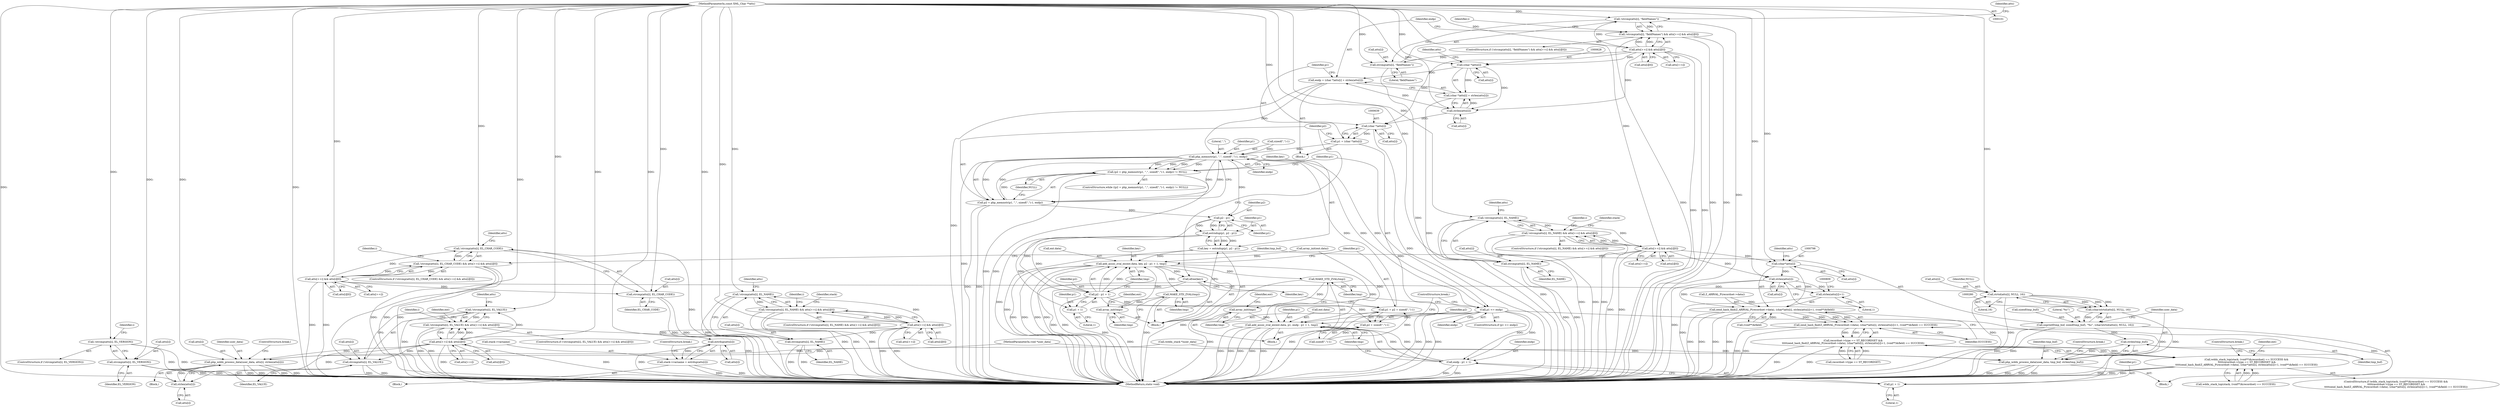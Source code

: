 digraph "1_php-src_c4cca4c20e75359c9a13a1f9a36cb7b4e9601d29?w=1@pointer" {
"1000104" [label="(MethodParameterIn,const XML_Char **atts)"];
"1000133" [label="(Call,!strcmp(atts[i], EL_VERSION))"];
"1000134" [label="(Call,strcmp(atts[i], EL_VERSION))"];
"1000256" [label="(Call,!strcmp(atts[i], EL_CHAR_CODE))"];
"1000255" [label="(Call,!strcmp(atts[i], EL_CHAR_CODE) && atts[++i] && atts[i][0])"];
"1000257" [label="(Call,strcmp(atts[i], EL_CHAR_CODE))"];
"1000262" [label="(Call,atts[++i] && atts[i][0])"];
"1000281" [label="(Call,strtol(atts[i], NULL, 16))"];
"1000279" [label="(Call,(char)strtol(atts[i], NULL, 16))"];
"1000274" [label="(Call,snprintf(tmp_buf, sizeof(tmp_buf), \"%c\", (char)strtol(atts[i], NULL, 16)))"];
"1000290" [label="(Call,strlen(tmp_buf))"];
"1000287" [label="(Call,php_wddx_process_data(user_data, tmp_buf, strlen(tmp_buf)))"];
"1000356" [label="(Call,!strcmp(atts[i], EL_VALUE))"];
"1000355" [label="(Call,!strcmp(atts[i], EL_VALUE) && atts[++i] && atts[i][0])"];
"1000357" [label="(Call,strcmp(atts[i], EL_VALUE))"];
"1000362" [label="(Call,atts[++i] && atts[i][0])"];
"1000401" [label="(Call,php_wddx_process_data(user_data, atts[i], strlen(atts[i])))"];
"1000406" [label="(Call,strlen(atts[i]))"];
"1000532" [label="(Call,!strcmp(atts[i], EL_NAME))"];
"1000531" [label="(Call,!strcmp(atts[i], EL_NAME) && atts[++i] && atts[i][0])"];
"1000533" [label="(Call,strcmp(atts[i], EL_NAME))"];
"1000538" [label="(Call,atts[++i] && atts[i][0])"];
"1000561" [label="(Call,estrdup(atts[i]))"];
"1000557" [label="(Call,stack->varname = estrdup(atts[i]))"];
"1000602" [label="(Call,!strcmp(atts[i], \"fieldNames\"))"];
"1000601" [label="(Call,!strcmp(atts[i], \"fieldNames\") && atts[++i] && atts[i][0])"];
"1000603" [label="(Call,strcmp(atts[i], \"fieldNames\"))"];
"1000608" [label="(Call,atts[++i] && atts[i][0])"];
"1000627" [label="(Call,(char *)atts[i])"];
"1000624" [label="(Call,endp = (char *)atts[i] + strlen(atts[i]))"];
"1000647" [label="(Call,php_memnstr(p1, \",\", sizeof(\",\")-1, endp))"];
"1000644" [label="(Call,(p2 = php_memnstr(p1, \",\", sizeof(\",\")-1, endp)) != NULL)"];
"1000645" [label="(Call,p2 = php_memnstr(p1, \",\", sizeof(\",\")-1, endp))"];
"1000661" [label="(Call,p2 - p1)"];
"1000659" [label="(Call,estrndup(p1, p2 - p1))"];
"1000657" [label="(Call,key = estrndup(p1, p2 - p1))"];
"1000668" [label="(Call,add_assoc_zval_ex(ent.data, key, p2 - p1 + 1, tmp))"];
"1000664" [label="(Call,MAKE_STD_ZVAL(tmp))"];
"1000666" [label="(Call,array_init(tmp))"];
"1000687" [label="(Call,efree(key))"];
"1000694" [label="(Call,MAKE_STD_ZVAL(tmp))"];
"1000696" [label="(Call,array_init(tmp))"];
"1000698" [label="(Call,add_assoc_zval_ex(ent.data, p1, endp - p1 + 1, tmp))"];
"1000673" [label="(Call,p2 - p1 + 1)"];
"1000679" [label="(Call,p1 = p2 + sizeof(\",\")-1)"];
"1000681" [label="(Call,p2 + sizeof(\",\")-1)"];
"1000675" [label="(Call,p1 + 1)"];
"1000690" [label="(Call,p1 <= endp)"];
"1000703" [label="(Call,endp - p1 + 1)"];
"1000705" [label="(Call,p1 + 1)"];
"1000626" [label="(Call,(char *)atts[i] + strlen(atts[i]))"];
"1000632" [label="(Call,strlen(atts[i]))"];
"1000638" [label="(Call,(char *)atts[i])"];
"1000636" [label="(Call,p1 = (char *)atts[i])"];
"1000756" [label="(Call,!strcmp(atts[i], EL_NAME))"];
"1000755" [label="(Call,!strcmp(atts[i], EL_NAME) && atts[++i] && atts[i][0])"];
"1000757" [label="(Call,strcmp(atts[i], EL_NAME))"];
"1000762" [label="(Call,atts[++i] && atts[i][0])"];
"1000797" [label="(Call,(char*)atts[i])"];
"1000792" [label="(Call,zend_hash_find(Z_ARRVAL_P(recordset->data), (char*)atts[i], strlen(atts[i])+1, (void**)&field))"];
"1000791" [label="(Call,zend_hash_find(Z_ARRVAL_P(recordset->data), (char*)atts[i], strlen(atts[i])+1, (void**)&field) == SUCCESS)"];
"1000785" [label="(Call,recordset->type == ST_RECORDSET &&\n\t\t\t\t\tzend_hash_find(Z_ARRVAL_P(recordset->data), (char*)atts[i], strlen(atts[i])+1, (void**)&field) == SUCCESS)"];
"1000776" [label="(Call,wddx_stack_top(stack, (void**)&recordset) == SUCCESS &&\n \t\t\t\t\trecordset->type == ST_RECORDSET &&\n\t\t\t\t\tzend_hash_find(Z_ARRVAL_P(recordset->data), (char*)atts[i], strlen(atts[i])+1, (void**)&field) == SUCCESS)"];
"1000803" [label="(Call,strlen(atts[i]))"];
"1000802" [label="(Call,strlen(atts[i])+1)"];
"1000678" [label="(Identifier,tmp)"];
"1000276" [label="(Call,sizeof(tmp_buf))"];
"1000763" [label="(Call,atts[++i])"];
"1000687" [label="(Call,efree(key))"];
"1000362" [label="(Call,atts[++i] && atts[i][0])"];
"1000402" [label="(Identifier,user_data)"];
"1000598" [label="(Identifier,i)"];
"1000539" [label="(Call,atts[++i])"];
"1000700" [label="(Identifier,ent)"];
"1000703" [label="(Call,endp - p1 + 1)"];
"1000287" [label="(Call,php_wddx_process_data(user_data, tmp_buf, strlen(tmp_buf)))"];
"1000864" [label="(MethodReturn,static void)"];
"1000692" [label="(Identifier,endp)"];
"1000288" [label="(Identifier,user_data)"];
"1000532" [label="(Call,!strcmp(atts[i], EL_NAME))"];
"1000695" [label="(Identifier,tmp)"];
"1000134" [label="(Call,strcmp(atts[i], EL_VERSION))"];
"1000135" [label="(Call,atts[i])"];
"1000689" [label="(ControlStructure,if (p1 <= endp))"];
"1000708" [label="(Identifier,tmp)"];
"1000820" [label="(ControlStructure,break;)"];
"1000267" [label="(Call,atts[i][0])"];
"1000658" [label="(Identifier,key)"];
"1000757" [label="(Call,strcmp(atts[i], EL_NAME))"];
"1000696" [label="(Call,array_init(tmp))"];
"1000355" [label="(Call,!strcmp(atts[i], EL_VALUE) && atts[++i] && atts[i][0])"];
"1000764" [label="(Identifier,atts)"];
"1000272" [label="(Block,)"];
"1000363" [label="(Call,atts[++i])"];
"1000528" [label="(Identifier,i)"];
"1000602" [label="(Call,!strcmp(atts[i], \"fieldNames\"))"];
"1000133" [label="(Call,!strcmp(atts[i], EL_VERSION))"];
"1000644" [label="(Call,(p2 = php_memnstr(p1, \",\", sizeof(\",\")-1, endp)) != NULL)"];
"1000110" [label="(Call,(wddx_stack *)user_data)"];
"1000792" [label="(Call,zend_hash_find(Z_ARRVAL_P(recordset->data), (char*)atts[i], strlen(atts[i])+1, (void**)&field))"];
"1000561" [label="(Call,estrdup(atts[i]))"];
"1000693" [label="(Block,)"];
"1000584" [label="(Call,array_init(ent.data))"];
"1000786" [label="(Call,recordset->type == ST_RECORDSET)"];
"1000375" [label="(Identifier,ent)"];
"1000812" [label="(Identifier,SUCCESS)"];
"1000613" [label="(Call,atts[i][0])"];
"1000797" [label="(Call,(char*)atts[i])"];
"1000803" [label="(Call,strlen(atts[i]))"];
"1000410" [label="(ControlStructure,break;)"];
"1000537" [label="(Identifier,EL_NAME)"];
"1000625" [label="(Identifier,endp)"];
"1000777" [label="(Call,wddx_stack_top(stack, (void**)&recordset) == SUCCESS)"];
"1000407" [label="(Call,atts[i])"];
"1000669" [label="(Call,ent.data)"];
"1000274" [label="(Call,snprintf(tmp_buf, sizeof(tmp_buf), \"%c\", (char)strtol(atts[i], NULL, 16)))"];
"1000662" [label="(Identifier,p2)"];
"1000752" [label="(Identifier,i)"];
"1000356" [label="(Call,!strcmp(atts[i], EL_VALUE))"];
"1000104" [label="(MethodParameterIn,const XML_Char **atts)"];
"1000533" [label="(Call,strcmp(atts[i], EL_NAME))"];
"1000643" [label="(ControlStructure,while ((p2 = php_memnstr(p1, \",\", sizeof(\",\")-1, endp)) != NULL))"];
"1000629" [label="(Call,atts[i])"];
"1000755" [label="(Call,!strcmp(atts[i], EL_NAME) && atts[++i] && atts[i][0])"];
"1000281" [label="(Call,strtol(atts[i], NULL, 16))"];
"1000640" [label="(Call,atts[i])"];
"1000802" [label="(Call,strlen(atts[i])+1)"];
"1000670" [label="(Identifier,ent)"];
"1000702" [label="(Identifier,p1)"];
"1000646" [label="(Identifier,p2)"];
"1000279" [label="(Call,(char)strtol(atts[i], NULL, 16))"];
"1000672" [label="(Identifier,key)"];
"1000255" [label="(Call,!strcmp(atts[i], EL_CHAR_CODE) && atts[++i] && atts[i][0])"];
"1000138" [label="(Identifier,EL_VERSION)"];
"1000655" [label="(Identifier,NULL)"];
"1000609" [label="(Call,atts[++i])"];
"1000102" [label="(MethodParameterIn,void *user_data)"];
"1000681" [label="(Call,p2 + sizeof(\",\")-1)"];
"1000779" [label="(Identifier,stack)"];
"1000600" [label="(ControlStructure,if (!strcmp(atts[i], \"fieldNames\") && atts[++i] && atts[i][0]))"];
"1000660" [label="(Identifier,p1)"];
"1000264" [label="(Identifier,atts)"];
"1000758" [label="(Call,atts[i])"];
"1000354" [label="(ControlStructure,if (!strcmp(atts[i], EL_VALUE) && atts[++i] && atts[i][0]))"];
"1000282" [label="(Call,atts[i])"];
"1000610" [label="(Identifier,atts)"];
"1000657" [label="(Call,key = estrndup(p1, p2 - p1))"];
"1000607" [label="(Literal,\"fieldNames\")"];
"1000627" [label="(Call,(char *)atts[i])"];
"1000551" [label="(Identifier,stack)"];
"1000677" [label="(Literal,1)"];
"1000762" [label="(Call,atts[++i] && atts[i][0])"];
"1000263" [label="(Call,atts[++i])"];
"1000775" [label="(ControlStructure,if (wddx_stack_top(stack, (void**)&recordset) == SUCCESS &&\n \t\t\t\t\trecordset->type == ST_RECORDSET &&\n\t\t\t\t\tzend_hash_find(Z_ARRVAL_P(recordset->data), (char*)atts[i], strlen(atts[i])+1, (void**)&field) == SUCCESS))"];
"1000403" [label="(Call,atts[i])"];
"1000562" [label="(Call,atts[i])"];
"1000649" [label="(Literal,\",\")"];
"1000262" [label="(Call,atts[++i] && atts[i][0])"];
"1000679" [label="(Call,p1 = p2 + sizeof(\",\")-1)"];
"1000673" [label="(Call,p2 - p1 + 1)"];
"1000603" [label="(Call,strcmp(atts[i], \"fieldNames\"))"];
"1000357" [label="(Call,strcmp(atts[i], EL_VALUE))"];
"1000699" [label="(Call,ent.data)"];
"1000401" [label="(Call,php_wddx_process_data(user_data, atts[i], strlen(atts[i])))"];
"1000767" [label="(Call,atts[i][0])"];
"1000807" [label="(Literal,1)"];
"1000793" [label="(Call,Z_ARRVAL_P(recordset->data))"];
"1000808" [label="(Call,(void**)&field)"];
"1000707" [label="(Literal,1)"];
"1000257" [label="(Call,strcmp(atts[i], EL_CHAR_CODE))"];
"1000130" [label="(Identifier,i)"];
"1000648" [label="(Identifier,p1)"];
"1000676" [label="(Identifier,p1)"];
"1000601" [label="(Call,!strcmp(atts[i], \"fieldNames\") && atts[++i] && atts[i][0])"];
"1000667" [label="(Identifier,tmp)"];
"1000364" [label="(Identifier,atts)"];
"1000816" [label="(Identifier,ent)"];
"1000754" [label="(ControlStructure,if (!strcmp(atts[i], EL_NAME) && atts[++i] && atts[i][0]))"];
"1000548" [label="(Block,)"];
"1000275" [label="(Identifier,tmp_buf)"];
"1000645" [label="(Call,p2 = php_memnstr(p1, \",\", sizeof(\",\")-1, endp))"];
"1000690" [label="(Call,p1 <= endp)"];
"1000663" [label="(Identifier,p1)"];
"1000558" [label="(Call,stack->varname)"];
"1000367" [label="(Call,atts[i][0])"];
"1000756" [label="(Call,!strcmp(atts[i], EL_NAME))"];
"1000291" [label="(Identifier,tmp_buf)"];
"1000618" [label="(Block,)"];
"1000682" [label="(Identifier,p2)"];
"1000632" [label="(Call,strlen(atts[i]))"];
"1000668" [label="(Call,add_assoc_zval_ex(ent.data, key, p2 - p1 + 1, tmp))"];
"1000791" [label="(Call,zend_hash_find(Z_ARRVAL_P(recordset->data), (char*)atts[i], strlen(atts[i])+1, (void**)&field) == SUCCESS)"];
"1000289" [label="(Identifier,tmp_buf)"];
"1000406" [label="(Call,strlen(atts[i]))"];
"1000633" [label="(Call,atts[i])"];
"1000647" [label="(Call,php_memnstr(p1, \",\", sizeof(\",\")-1, endp))"];
"1000659" [label="(Call,estrndup(p1, p2 - p1))"];
"1000697" [label="(Identifier,tmp)"];
"1000638" [label="(Call,(char *)atts[i])"];
"1000256" [label="(Call,!strcmp(atts[i], EL_CHAR_CODE))"];
"1000254" [label="(ControlStructure,if (!strcmp(atts[i], EL_CHAR_CODE) && atts[++i] && atts[i][0]))"];
"1000358" [label="(Call,atts[i])"];
"1000372" [label="(Block,)"];
"1000698" [label="(Call,add_assoc_zval_ex(ent.data, p1, endp - p1 + 1, tmp))"];
"1000805" [label="(Identifier,atts)"];
"1000530" [label="(ControlStructure,if (!strcmp(atts[i], EL_NAME) && atts[++i] && atts[i][0]))"];
"1000656" [label="(Block,)"];
"1000626" [label="(Call,(char *)atts[i] + strlen(atts[i]))"];
"1000761" [label="(Identifier,EL_NAME)"];
"1000804" [label="(Call,atts[i])"];
"1000258" [label="(Call,atts[i])"];
"1000706" [label="(Identifier,p1)"];
"1000352" [label="(Identifier,i)"];
"1000691" [label="(Identifier,p1)"];
"1000534" [label="(Call,atts[i])"];
"1000675" [label="(Call,p1 + 1)"];
"1000278" [label="(Literal,\"%c\")"];
"1000538" [label="(Call,atts[++i] && atts[i][0])"];
"1000637" [label="(Identifier,p1)"];
"1000705" [label="(Call,p1 + 1)"];
"1000688" [label="(Identifier,key)"];
"1000634" [label="(Identifier,atts)"];
"1000650" [label="(Call,sizeof(\",\")-1)"];
"1000252" [label="(Identifier,i)"];
"1000132" [label="(ControlStructure,if (!strcmp(atts[i], EL_VERSION)))"];
"1000666" [label="(Call,array_init(tmp))"];
"1000361" [label="(Identifier,EL_VALUE)"];
"1000785" [label="(Call,recordset->type == ST_RECORDSET &&\n\t\t\t\t\tzend_hash_find(Z_ARRVAL_P(recordset->data), (char*)atts[i], strlen(atts[i])+1, (void**)&field) == SUCCESS)"];
"1000654" [label="(Identifier,endp)"];
"1000636" [label="(Call,p1 = (char *)atts[i])"];
"1000680" [label="(Identifier,p1)"];
"1000665" [label="(Identifier,tmp)"];
"1000799" [label="(Call,atts[i])"];
"1000664" [label="(Call,MAKE_STD_ZVAL(tmp))"];
"1000292" [label="(ControlStructure,break;)"];
"1000531" [label="(Call,!strcmp(atts[i], EL_NAME) && atts[++i] && atts[i][0])"];
"1000543" [label="(Call,atts[i][0])"];
"1000557" [label="(Call,stack->varname = estrdup(atts[i]))"];
"1000290" [label="(Call,strlen(tmp_buf))"];
"1000604" [label="(Call,atts[i])"];
"1000776" [label="(Call,wddx_stack_top(stack, (void**)&recordset) == SUCCESS &&\n \t\t\t\t\trecordset->type == ST_RECORDSET &&\n\t\t\t\t\tzend_hash_find(Z_ARRVAL_P(recordset->data), (char*)atts[i], strlen(atts[i])+1, (void**)&field) == SUCCESS)"];
"1000540" [label="(Identifier,atts)"];
"1000261" [label="(Identifier,EL_CHAR_CODE)"];
"1000286" [label="(Literal,16)"];
"1000565" [label="(ControlStructure,break;)"];
"1000683" [label="(Call,sizeof(\",\")-1)"];
"1000285" [label="(Identifier,NULL)"];
"1000661" [label="(Call,p2 - p1)"];
"1000624" [label="(Call,endp = (char *)atts[i] + strlen(atts[i]))"];
"1000709" [label="(ControlStructure,break;)"];
"1000704" [label="(Identifier,endp)"];
"1000674" [label="(Identifier,p2)"];
"1000608" [label="(Call,atts[++i] && atts[i][0])"];
"1000694" [label="(Call,MAKE_STD_ZVAL(tmp))"];
"1000104" -> "1000101"  [label="AST: "];
"1000104" -> "1000864"  [label="DDG: "];
"1000104" -> "1000133"  [label="DDG: "];
"1000104" -> "1000134"  [label="DDG: "];
"1000104" -> "1000256"  [label="DDG: "];
"1000104" -> "1000257"  [label="DDG: "];
"1000104" -> "1000262"  [label="DDG: "];
"1000104" -> "1000281"  [label="DDG: "];
"1000104" -> "1000356"  [label="DDG: "];
"1000104" -> "1000357"  [label="DDG: "];
"1000104" -> "1000362"  [label="DDG: "];
"1000104" -> "1000401"  [label="DDG: "];
"1000104" -> "1000406"  [label="DDG: "];
"1000104" -> "1000532"  [label="DDG: "];
"1000104" -> "1000533"  [label="DDG: "];
"1000104" -> "1000538"  [label="DDG: "];
"1000104" -> "1000561"  [label="DDG: "];
"1000104" -> "1000602"  [label="DDG: "];
"1000104" -> "1000603"  [label="DDG: "];
"1000104" -> "1000608"  [label="DDG: "];
"1000104" -> "1000627"  [label="DDG: "];
"1000104" -> "1000632"  [label="DDG: "];
"1000104" -> "1000638"  [label="DDG: "];
"1000104" -> "1000756"  [label="DDG: "];
"1000104" -> "1000757"  [label="DDG: "];
"1000104" -> "1000762"  [label="DDG: "];
"1000104" -> "1000797"  [label="DDG: "];
"1000104" -> "1000803"  [label="DDG: "];
"1000133" -> "1000132"  [label="AST: "];
"1000133" -> "1000134"  [label="CFG: "];
"1000134" -> "1000133"  [label="AST: "];
"1000130" -> "1000133"  [label="CFG: "];
"1000133" -> "1000864"  [label="DDG: "];
"1000133" -> "1000864"  [label="DDG: "];
"1000134" -> "1000138"  [label="CFG: "];
"1000135" -> "1000134"  [label="AST: "];
"1000138" -> "1000134"  [label="AST: "];
"1000134" -> "1000864"  [label="DDG: "];
"1000134" -> "1000864"  [label="DDG: "];
"1000256" -> "1000255"  [label="AST: "];
"1000256" -> "1000257"  [label="CFG: "];
"1000257" -> "1000256"  [label="AST: "];
"1000264" -> "1000256"  [label="CFG: "];
"1000255" -> "1000256"  [label="CFG: "];
"1000256" -> "1000864"  [label="DDG: "];
"1000256" -> "1000255"  [label="DDG: "];
"1000262" -> "1000256"  [label="DDG: "];
"1000255" -> "1000254"  [label="AST: "];
"1000255" -> "1000262"  [label="CFG: "];
"1000262" -> "1000255"  [label="AST: "];
"1000275" -> "1000255"  [label="CFG: "];
"1000252" -> "1000255"  [label="CFG: "];
"1000255" -> "1000864"  [label="DDG: "];
"1000255" -> "1000864"  [label="DDG: "];
"1000255" -> "1000864"  [label="DDG: "];
"1000262" -> "1000255"  [label="DDG: "];
"1000262" -> "1000255"  [label="DDG: "];
"1000257" -> "1000261"  [label="CFG: "];
"1000258" -> "1000257"  [label="AST: "];
"1000261" -> "1000257"  [label="AST: "];
"1000257" -> "1000864"  [label="DDG: "];
"1000257" -> "1000864"  [label="DDG: "];
"1000262" -> "1000257"  [label="DDG: "];
"1000262" -> "1000263"  [label="CFG: "];
"1000262" -> "1000267"  [label="CFG: "];
"1000263" -> "1000262"  [label="AST: "];
"1000267" -> "1000262"  [label="AST: "];
"1000262" -> "1000864"  [label="DDG: "];
"1000262" -> "1000864"  [label="DDG: "];
"1000262" -> "1000281"  [label="DDG: "];
"1000281" -> "1000279"  [label="AST: "];
"1000281" -> "1000286"  [label="CFG: "];
"1000282" -> "1000281"  [label="AST: "];
"1000285" -> "1000281"  [label="AST: "];
"1000286" -> "1000281"  [label="AST: "];
"1000279" -> "1000281"  [label="CFG: "];
"1000281" -> "1000864"  [label="DDG: "];
"1000281" -> "1000864"  [label="DDG: "];
"1000281" -> "1000279"  [label="DDG: "];
"1000281" -> "1000279"  [label="DDG: "];
"1000281" -> "1000279"  [label="DDG: "];
"1000279" -> "1000274"  [label="AST: "];
"1000280" -> "1000279"  [label="AST: "];
"1000274" -> "1000279"  [label="CFG: "];
"1000279" -> "1000864"  [label="DDG: "];
"1000279" -> "1000274"  [label="DDG: "];
"1000274" -> "1000272"  [label="AST: "];
"1000275" -> "1000274"  [label="AST: "];
"1000276" -> "1000274"  [label="AST: "];
"1000278" -> "1000274"  [label="AST: "];
"1000288" -> "1000274"  [label="CFG: "];
"1000274" -> "1000864"  [label="DDG: "];
"1000274" -> "1000864"  [label="DDG: "];
"1000274" -> "1000290"  [label="DDG: "];
"1000290" -> "1000287"  [label="AST: "];
"1000290" -> "1000291"  [label="CFG: "];
"1000291" -> "1000290"  [label="AST: "];
"1000287" -> "1000290"  [label="CFG: "];
"1000290" -> "1000287"  [label="DDG: "];
"1000287" -> "1000272"  [label="AST: "];
"1000288" -> "1000287"  [label="AST: "];
"1000289" -> "1000287"  [label="AST: "];
"1000292" -> "1000287"  [label="CFG: "];
"1000287" -> "1000864"  [label="DDG: "];
"1000287" -> "1000864"  [label="DDG: "];
"1000287" -> "1000864"  [label="DDG: "];
"1000287" -> "1000864"  [label="DDG: "];
"1000110" -> "1000287"  [label="DDG: "];
"1000102" -> "1000287"  [label="DDG: "];
"1000356" -> "1000355"  [label="AST: "];
"1000356" -> "1000357"  [label="CFG: "];
"1000357" -> "1000356"  [label="AST: "];
"1000364" -> "1000356"  [label="CFG: "];
"1000355" -> "1000356"  [label="CFG: "];
"1000356" -> "1000864"  [label="DDG: "];
"1000356" -> "1000355"  [label="DDG: "];
"1000362" -> "1000356"  [label="DDG: "];
"1000355" -> "1000354"  [label="AST: "];
"1000355" -> "1000362"  [label="CFG: "];
"1000362" -> "1000355"  [label="AST: "];
"1000375" -> "1000355"  [label="CFG: "];
"1000352" -> "1000355"  [label="CFG: "];
"1000355" -> "1000864"  [label="DDG: "];
"1000355" -> "1000864"  [label="DDG: "];
"1000355" -> "1000864"  [label="DDG: "];
"1000362" -> "1000355"  [label="DDG: "];
"1000362" -> "1000355"  [label="DDG: "];
"1000357" -> "1000361"  [label="CFG: "];
"1000358" -> "1000357"  [label="AST: "];
"1000361" -> "1000357"  [label="AST: "];
"1000357" -> "1000864"  [label="DDG: "];
"1000357" -> "1000864"  [label="DDG: "];
"1000362" -> "1000357"  [label="DDG: "];
"1000362" -> "1000363"  [label="CFG: "];
"1000362" -> "1000367"  [label="CFG: "];
"1000363" -> "1000362"  [label="AST: "];
"1000367" -> "1000362"  [label="AST: "];
"1000362" -> "1000864"  [label="DDG: "];
"1000362" -> "1000864"  [label="DDG: "];
"1000362" -> "1000401"  [label="DDG: "];
"1000362" -> "1000406"  [label="DDG: "];
"1000401" -> "1000372"  [label="AST: "];
"1000401" -> "1000406"  [label="CFG: "];
"1000402" -> "1000401"  [label="AST: "];
"1000403" -> "1000401"  [label="AST: "];
"1000406" -> "1000401"  [label="AST: "];
"1000410" -> "1000401"  [label="CFG: "];
"1000401" -> "1000864"  [label="DDG: "];
"1000401" -> "1000864"  [label="DDG: "];
"1000401" -> "1000864"  [label="DDG: "];
"1000401" -> "1000864"  [label="DDG: "];
"1000110" -> "1000401"  [label="DDG: "];
"1000102" -> "1000401"  [label="DDG: "];
"1000406" -> "1000401"  [label="DDG: "];
"1000406" -> "1000407"  [label="CFG: "];
"1000407" -> "1000406"  [label="AST: "];
"1000532" -> "1000531"  [label="AST: "];
"1000532" -> "1000533"  [label="CFG: "];
"1000533" -> "1000532"  [label="AST: "];
"1000540" -> "1000532"  [label="CFG: "];
"1000531" -> "1000532"  [label="CFG: "];
"1000532" -> "1000864"  [label="DDG: "];
"1000532" -> "1000531"  [label="DDG: "];
"1000538" -> "1000532"  [label="DDG: "];
"1000531" -> "1000530"  [label="AST: "];
"1000531" -> "1000538"  [label="CFG: "];
"1000538" -> "1000531"  [label="AST: "];
"1000551" -> "1000531"  [label="CFG: "];
"1000528" -> "1000531"  [label="CFG: "];
"1000531" -> "1000864"  [label="DDG: "];
"1000531" -> "1000864"  [label="DDG: "];
"1000531" -> "1000864"  [label="DDG: "];
"1000538" -> "1000531"  [label="DDG: "];
"1000538" -> "1000531"  [label="DDG: "];
"1000533" -> "1000537"  [label="CFG: "];
"1000534" -> "1000533"  [label="AST: "];
"1000537" -> "1000533"  [label="AST: "];
"1000533" -> "1000864"  [label="DDG: "];
"1000533" -> "1000864"  [label="DDG: "];
"1000538" -> "1000533"  [label="DDG: "];
"1000538" -> "1000539"  [label="CFG: "];
"1000538" -> "1000543"  [label="CFG: "];
"1000539" -> "1000538"  [label="AST: "];
"1000543" -> "1000538"  [label="AST: "];
"1000538" -> "1000864"  [label="DDG: "];
"1000538" -> "1000864"  [label="DDG: "];
"1000538" -> "1000561"  [label="DDG: "];
"1000561" -> "1000557"  [label="AST: "];
"1000561" -> "1000562"  [label="CFG: "];
"1000562" -> "1000561"  [label="AST: "];
"1000557" -> "1000561"  [label="CFG: "];
"1000561" -> "1000864"  [label="DDG: "];
"1000561" -> "1000557"  [label="DDG: "];
"1000557" -> "1000548"  [label="AST: "];
"1000558" -> "1000557"  [label="AST: "];
"1000565" -> "1000557"  [label="CFG: "];
"1000557" -> "1000864"  [label="DDG: "];
"1000557" -> "1000864"  [label="DDG: "];
"1000602" -> "1000601"  [label="AST: "];
"1000602" -> "1000603"  [label="CFG: "];
"1000603" -> "1000602"  [label="AST: "];
"1000610" -> "1000602"  [label="CFG: "];
"1000601" -> "1000602"  [label="CFG: "];
"1000602" -> "1000864"  [label="DDG: "];
"1000602" -> "1000601"  [label="DDG: "];
"1000608" -> "1000602"  [label="DDG: "];
"1000601" -> "1000600"  [label="AST: "];
"1000601" -> "1000608"  [label="CFG: "];
"1000608" -> "1000601"  [label="AST: "];
"1000625" -> "1000601"  [label="CFG: "];
"1000598" -> "1000601"  [label="CFG: "];
"1000601" -> "1000864"  [label="DDG: "];
"1000601" -> "1000864"  [label="DDG: "];
"1000601" -> "1000864"  [label="DDG: "];
"1000608" -> "1000601"  [label="DDG: "];
"1000608" -> "1000601"  [label="DDG: "];
"1000603" -> "1000607"  [label="CFG: "];
"1000604" -> "1000603"  [label="AST: "];
"1000607" -> "1000603"  [label="AST: "];
"1000603" -> "1000864"  [label="DDG: "];
"1000608" -> "1000603"  [label="DDG: "];
"1000608" -> "1000609"  [label="CFG: "];
"1000608" -> "1000613"  [label="CFG: "];
"1000609" -> "1000608"  [label="AST: "];
"1000613" -> "1000608"  [label="AST: "];
"1000608" -> "1000864"  [label="DDG: "];
"1000608" -> "1000864"  [label="DDG: "];
"1000608" -> "1000627"  [label="DDG: "];
"1000608" -> "1000632"  [label="DDG: "];
"1000608" -> "1000638"  [label="DDG: "];
"1000627" -> "1000626"  [label="AST: "];
"1000627" -> "1000629"  [label="CFG: "];
"1000628" -> "1000627"  [label="AST: "];
"1000629" -> "1000627"  [label="AST: "];
"1000634" -> "1000627"  [label="CFG: "];
"1000627" -> "1000624"  [label="DDG: "];
"1000627" -> "1000626"  [label="DDG: "];
"1000627" -> "1000632"  [label="DDG: "];
"1000624" -> "1000618"  [label="AST: "];
"1000624" -> "1000626"  [label="CFG: "];
"1000625" -> "1000624"  [label="AST: "];
"1000626" -> "1000624"  [label="AST: "];
"1000637" -> "1000624"  [label="CFG: "];
"1000624" -> "1000864"  [label="DDG: "];
"1000632" -> "1000624"  [label="DDG: "];
"1000624" -> "1000647"  [label="DDG: "];
"1000647" -> "1000645"  [label="AST: "];
"1000647" -> "1000654"  [label="CFG: "];
"1000648" -> "1000647"  [label="AST: "];
"1000649" -> "1000647"  [label="AST: "];
"1000650" -> "1000647"  [label="AST: "];
"1000654" -> "1000647"  [label="AST: "];
"1000645" -> "1000647"  [label="CFG: "];
"1000647" -> "1000864"  [label="DDG: "];
"1000647" -> "1000644"  [label="DDG: "];
"1000647" -> "1000644"  [label="DDG: "];
"1000647" -> "1000644"  [label="DDG: "];
"1000647" -> "1000644"  [label="DDG: "];
"1000647" -> "1000645"  [label="DDG: "];
"1000647" -> "1000645"  [label="DDG: "];
"1000647" -> "1000645"  [label="DDG: "];
"1000647" -> "1000645"  [label="DDG: "];
"1000679" -> "1000647"  [label="DDG: "];
"1000636" -> "1000647"  [label="DDG: "];
"1000650" -> "1000647"  [label="DDG: "];
"1000647" -> "1000661"  [label="DDG: "];
"1000647" -> "1000690"  [label="DDG: "];
"1000647" -> "1000690"  [label="DDG: "];
"1000644" -> "1000643"  [label="AST: "];
"1000644" -> "1000655"  [label="CFG: "];
"1000645" -> "1000644"  [label="AST: "];
"1000655" -> "1000644"  [label="AST: "];
"1000658" -> "1000644"  [label="CFG: "];
"1000691" -> "1000644"  [label="CFG: "];
"1000644" -> "1000864"  [label="DDG: "];
"1000644" -> "1000864"  [label="DDG: "];
"1000645" -> "1000644"  [label="DDG: "];
"1000646" -> "1000645"  [label="AST: "];
"1000655" -> "1000645"  [label="CFG: "];
"1000645" -> "1000864"  [label="DDG: "];
"1000645" -> "1000864"  [label="DDG: "];
"1000645" -> "1000661"  [label="DDG: "];
"1000661" -> "1000659"  [label="AST: "];
"1000661" -> "1000663"  [label="CFG: "];
"1000662" -> "1000661"  [label="AST: "];
"1000663" -> "1000661"  [label="AST: "];
"1000659" -> "1000661"  [label="CFG: "];
"1000661" -> "1000659"  [label="DDG: "];
"1000661" -> "1000659"  [label="DDG: "];
"1000661" -> "1000673"  [label="DDG: "];
"1000659" -> "1000657"  [label="AST: "];
"1000660" -> "1000659"  [label="AST: "];
"1000657" -> "1000659"  [label="CFG: "];
"1000659" -> "1000864"  [label="DDG: "];
"1000659" -> "1000657"  [label="DDG: "];
"1000659" -> "1000657"  [label="DDG: "];
"1000659" -> "1000673"  [label="DDG: "];
"1000659" -> "1000675"  [label="DDG: "];
"1000657" -> "1000656"  [label="AST: "];
"1000658" -> "1000657"  [label="AST: "];
"1000665" -> "1000657"  [label="CFG: "];
"1000657" -> "1000864"  [label="DDG: "];
"1000657" -> "1000668"  [label="DDG: "];
"1000668" -> "1000656"  [label="AST: "];
"1000668" -> "1000678"  [label="CFG: "];
"1000669" -> "1000668"  [label="AST: "];
"1000672" -> "1000668"  [label="AST: "];
"1000673" -> "1000668"  [label="AST: "];
"1000678" -> "1000668"  [label="AST: "];
"1000680" -> "1000668"  [label="CFG: "];
"1000668" -> "1000864"  [label="DDG: "];
"1000668" -> "1000864"  [label="DDG: "];
"1000668" -> "1000864"  [label="DDG: "];
"1000668" -> "1000864"  [label="DDG: "];
"1000668" -> "1000664"  [label="DDG: "];
"1000584" -> "1000668"  [label="DDG: "];
"1000673" -> "1000668"  [label="DDG: "];
"1000673" -> "1000668"  [label="DDG: "];
"1000666" -> "1000668"  [label="DDG: "];
"1000668" -> "1000687"  [label="DDG: "];
"1000668" -> "1000694"  [label="DDG: "];
"1000668" -> "1000698"  [label="DDG: "];
"1000664" -> "1000656"  [label="AST: "];
"1000664" -> "1000665"  [label="CFG: "];
"1000665" -> "1000664"  [label="AST: "];
"1000667" -> "1000664"  [label="CFG: "];
"1000664" -> "1000864"  [label="DDG: "];
"1000664" -> "1000666"  [label="DDG: "];
"1000666" -> "1000656"  [label="AST: "];
"1000666" -> "1000667"  [label="CFG: "];
"1000667" -> "1000666"  [label="AST: "];
"1000670" -> "1000666"  [label="CFG: "];
"1000666" -> "1000864"  [label="DDG: "];
"1000687" -> "1000656"  [label="AST: "];
"1000687" -> "1000688"  [label="CFG: "];
"1000688" -> "1000687"  [label="AST: "];
"1000646" -> "1000687"  [label="CFG: "];
"1000687" -> "1000864"  [label="DDG: "];
"1000687" -> "1000864"  [label="DDG: "];
"1000694" -> "1000693"  [label="AST: "];
"1000694" -> "1000695"  [label="CFG: "];
"1000695" -> "1000694"  [label="AST: "];
"1000697" -> "1000694"  [label="CFG: "];
"1000694" -> "1000864"  [label="DDG: "];
"1000694" -> "1000696"  [label="DDG: "];
"1000696" -> "1000693"  [label="AST: "];
"1000696" -> "1000697"  [label="CFG: "];
"1000697" -> "1000696"  [label="AST: "];
"1000700" -> "1000696"  [label="CFG: "];
"1000696" -> "1000864"  [label="DDG: "];
"1000696" -> "1000698"  [label="DDG: "];
"1000698" -> "1000693"  [label="AST: "];
"1000698" -> "1000708"  [label="CFG: "];
"1000699" -> "1000698"  [label="AST: "];
"1000702" -> "1000698"  [label="AST: "];
"1000703" -> "1000698"  [label="AST: "];
"1000708" -> "1000698"  [label="AST: "];
"1000709" -> "1000698"  [label="CFG: "];
"1000698" -> "1000864"  [label="DDG: "];
"1000698" -> "1000864"  [label="DDG: "];
"1000698" -> "1000864"  [label="DDG: "];
"1000698" -> "1000864"  [label="DDG: "];
"1000698" -> "1000864"  [label="DDG: "];
"1000584" -> "1000698"  [label="DDG: "];
"1000690" -> "1000698"  [label="DDG: "];
"1000703" -> "1000698"  [label="DDG: "];
"1000703" -> "1000698"  [label="DDG: "];
"1000673" -> "1000675"  [label="CFG: "];
"1000674" -> "1000673"  [label="AST: "];
"1000675" -> "1000673"  [label="AST: "];
"1000678" -> "1000673"  [label="CFG: "];
"1000673" -> "1000864"  [label="DDG: "];
"1000673" -> "1000679"  [label="DDG: "];
"1000673" -> "1000681"  [label="DDG: "];
"1000679" -> "1000656"  [label="AST: "];
"1000679" -> "1000681"  [label="CFG: "];
"1000680" -> "1000679"  [label="AST: "];
"1000681" -> "1000679"  [label="AST: "];
"1000688" -> "1000679"  [label="CFG: "];
"1000679" -> "1000864"  [label="DDG: "];
"1000683" -> "1000679"  [label="DDG: "];
"1000681" -> "1000683"  [label="CFG: "];
"1000682" -> "1000681"  [label="AST: "];
"1000683" -> "1000681"  [label="AST: "];
"1000683" -> "1000681"  [label="DDG: "];
"1000675" -> "1000677"  [label="CFG: "];
"1000676" -> "1000675"  [label="AST: "];
"1000677" -> "1000675"  [label="AST: "];
"1000690" -> "1000689"  [label="AST: "];
"1000690" -> "1000692"  [label="CFG: "];
"1000691" -> "1000690"  [label="AST: "];
"1000692" -> "1000690"  [label="AST: "];
"1000695" -> "1000690"  [label="CFG: "];
"1000709" -> "1000690"  [label="CFG: "];
"1000690" -> "1000864"  [label="DDG: "];
"1000690" -> "1000864"  [label="DDG: "];
"1000690" -> "1000864"  [label="DDG: "];
"1000690" -> "1000703"  [label="DDG: "];
"1000690" -> "1000703"  [label="DDG: "];
"1000690" -> "1000705"  [label="DDG: "];
"1000703" -> "1000705"  [label="CFG: "];
"1000704" -> "1000703"  [label="AST: "];
"1000705" -> "1000703"  [label="AST: "];
"1000708" -> "1000703"  [label="CFG: "];
"1000703" -> "1000864"  [label="DDG: "];
"1000703" -> "1000864"  [label="DDG: "];
"1000705" -> "1000707"  [label="CFG: "];
"1000706" -> "1000705"  [label="AST: "];
"1000707" -> "1000705"  [label="AST: "];
"1000626" -> "1000632"  [label="CFG: "];
"1000632" -> "1000626"  [label="AST: "];
"1000626" -> "1000864"  [label="DDG: "];
"1000632" -> "1000626"  [label="DDG: "];
"1000632" -> "1000633"  [label="CFG: "];
"1000633" -> "1000632"  [label="AST: "];
"1000632" -> "1000638"  [label="DDG: "];
"1000638" -> "1000636"  [label="AST: "];
"1000638" -> "1000640"  [label="CFG: "];
"1000639" -> "1000638"  [label="AST: "];
"1000640" -> "1000638"  [label="AST: "];
"1000636" -> "1000638"  [label="CFG: "];
"1000638" -> "1000864"  [label="DDG: "];
"1000638" -> "1000636"  [label="DDG: "];
"1000636" -> "1000618"  [label="AST: "];
"1000637" -> "1000636"  [label="AST: "];
"1000646" -> "1000636"  [label="CFG: "];
"1000636" -> "1000864"  [label="DDG: "];
"1000756" -> "1000755"  [label="AST: "];
"1000756" -> "1000757"  [label="CFG: "];
"1000757" -> "1000756"  [label="AST: "];
"1000764" -> "1000756"  [label="CFG: "];
"1000755" -> "1000756"  [label="CFG: "];
"1000756" -> "1000864"  [label="DDG: "];
"1000756" -> "1000755"  [label="DDG: "];
"1000762" -> "1000756"  [label="DDG: "];
"1000755" -> "1000754"  [label="AST: "];
"1000755" -> "1000762"  [label="CFG: "];
"1000762" -> "1000755"  [label="AST: "];
"1000779" -> "1000755"  [label="CFG: "];
"1000752" -> "1000755"  [label="CFG: "];
"1000755" -> "1000864"  [label="DDG: "];
"1000755" -> "1000864"  [label="DDG: "];
"1000755" -> "1000864"  [label="DDG: "];
"1000762" -> "1000755"  [label="DDG: "];
"1000762" -> "1000755"  [label="DDG: "];
"1000757" -> "1000761"  [label="CFG: "];
"1000758" -> "1000757"  [label="AST: "];
"1000761" -> "1000757"  [label="AST: "];
"1000757" -> "1000864"  [label="DDG: "];
"1000757" -> "1000864"  [label="DDG: "];
"1000762" -> "1000757"  [label="DDG: "];
"1000762" -> "1000763"  [label="CFG: "];
"1000762" -> "1000767"  [label="CFG: "];
"1000763" -> "1000762"  [label="AST: "];
"1000767" -> "1000762"  [label="AST: "];
"1000762" -> "1000864"  [label="DDG: "];
"1000762" -> "1000864"  [label="DDG: "];
"1000762" -> "1000797"  [label="DDG: "];
"1000762" -> "1000803"  [label="DDG: "];
"1000797" -> "1000792"  [label="AST: "];
"1000797" -> "1000799"  [label="CFG: "];
"1000798" -> "1000797"  [label="AST: "];
"1000799" -> "1000797"  [label="AST: "];
"1000805" -> "1000797"  [label="CFG: "];
"1000797" -> "1000792"  [label="DDG: "];
"1000797" -> "1000803"  [label="DDG: "];
"1000792" -> "1000791"  [label="AST: "];
"1000792" -> "1000808"  [label="CFG: "];
"1000793" -> "1000792"  [label="AST: "];
"1000802" -> "1000792"  [label="AST: "];
"1000808" -> "1000792"  [label="AST: "];
"1000812" -> "1000792"  [label="CFG: "];
"1000792" -> "1000864"  [label="DDG: "];
"1000792" -> "1000864"  [label="DDG: "];
"1000792" -> "1000864"  [label="DDG: "];
"1000792" -> "1000864"  [label="DDG: "];
"1000792" -> "1000791"  [label="DDG: "];
"1000792" -> "1000791"  [label="DDG: "];
"1000792" -> "1000791"  [label="DDG: "];
"1000792" -> "1000791"  [label="DDG: "];
"1000793" -> "1000792"  [label="DDG: "];
"1000803" -> "1000792"  [label="DDG: "];
"1000808" -> "1000792"  [label="DDG: "];
"1000791" -> "1000785"  [label="AST: "];
"1000791" -> "1000812"  [label="CFG: "];
"1000812" -> "1000791"  [label="AST: "];
"1000785" -> "1000791"  [label="CFG: "];
"1000791" -> "1000864"  [label="DDG: "];
"1000791" -> "1000864"  [label="DDG: "];
"1000791" -> "1000785"  [label="DDG: "];
"1000791" -> "1000785"  [label="DDG: "];
"1000777" -> "1000791"  [label="DDG: "];
"1000785" -> "1000776"  [label="AST: "];
"1000785" -> "1000786"  [label="CFG: "];
"1000786" -> "1000785"  [label="AST: "];
"1000776" -> "1000785"  [label="CFG: "];
"1000785" -> "1000864"  [label="DDG: "];
"1000785" -> "1000864"  [label="DDG: "];
"1000785" -> "1000776"  [label="DDG: "];
"1000785" -> "1000776"  [label="DDG: "];
"1000786" -> "1000785"  [label="DDG: "];
"1000786" -> "1000785"  [label="DDG: "];
"1000776" -> "1000775"  [label="AST: "];
"1000776" -> "1000777"  [label="CFG: "];
"1000777" -> "1000776"  [label="AST: "];
"1000816" -> "1000776"  [label="CFG: "];
"1000820" -> "1000776"  [label="CFG: "];
"1000776" -> "1000864"  [label="DDG: "];
"1000776" -> "1000864"  [label="DDG: "];
"1000776" -> "1000864"  [label="DDG: "];
"1000777" -> "1000776"  [label="DDG: "];
"1000777" -> "1000776"  [label="DDG: "];
"1000803" -> "1000802"  [label="AST: "];
"1000803" -> "1000804"  [label="CFG: "];
"1000804" -> "1000803"  [label="AST: "];
"1000807" -> "1000803"  [label="CFG: "];
"1000803" -> "1000864"  [label="DDG: "];
"1000803" -> "1000802"  [label="DDG: "];
"1000802" -> "1000807"  [label="CFG: "];
"1000807" -> "1000802"  [label="AST: "];
"1000809" -> "1000802"  [label="CFG: "];
"1000802" -> "1000864"  [label="DDG: "];
}
